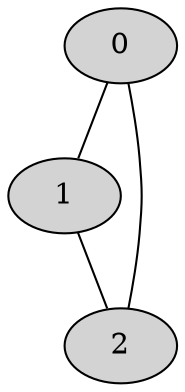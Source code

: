graph "graph" {
        node [style=filled];
        edge [dir=none];
        0 -- 1;
        0 -- 2;
        1 -- 2;
}
